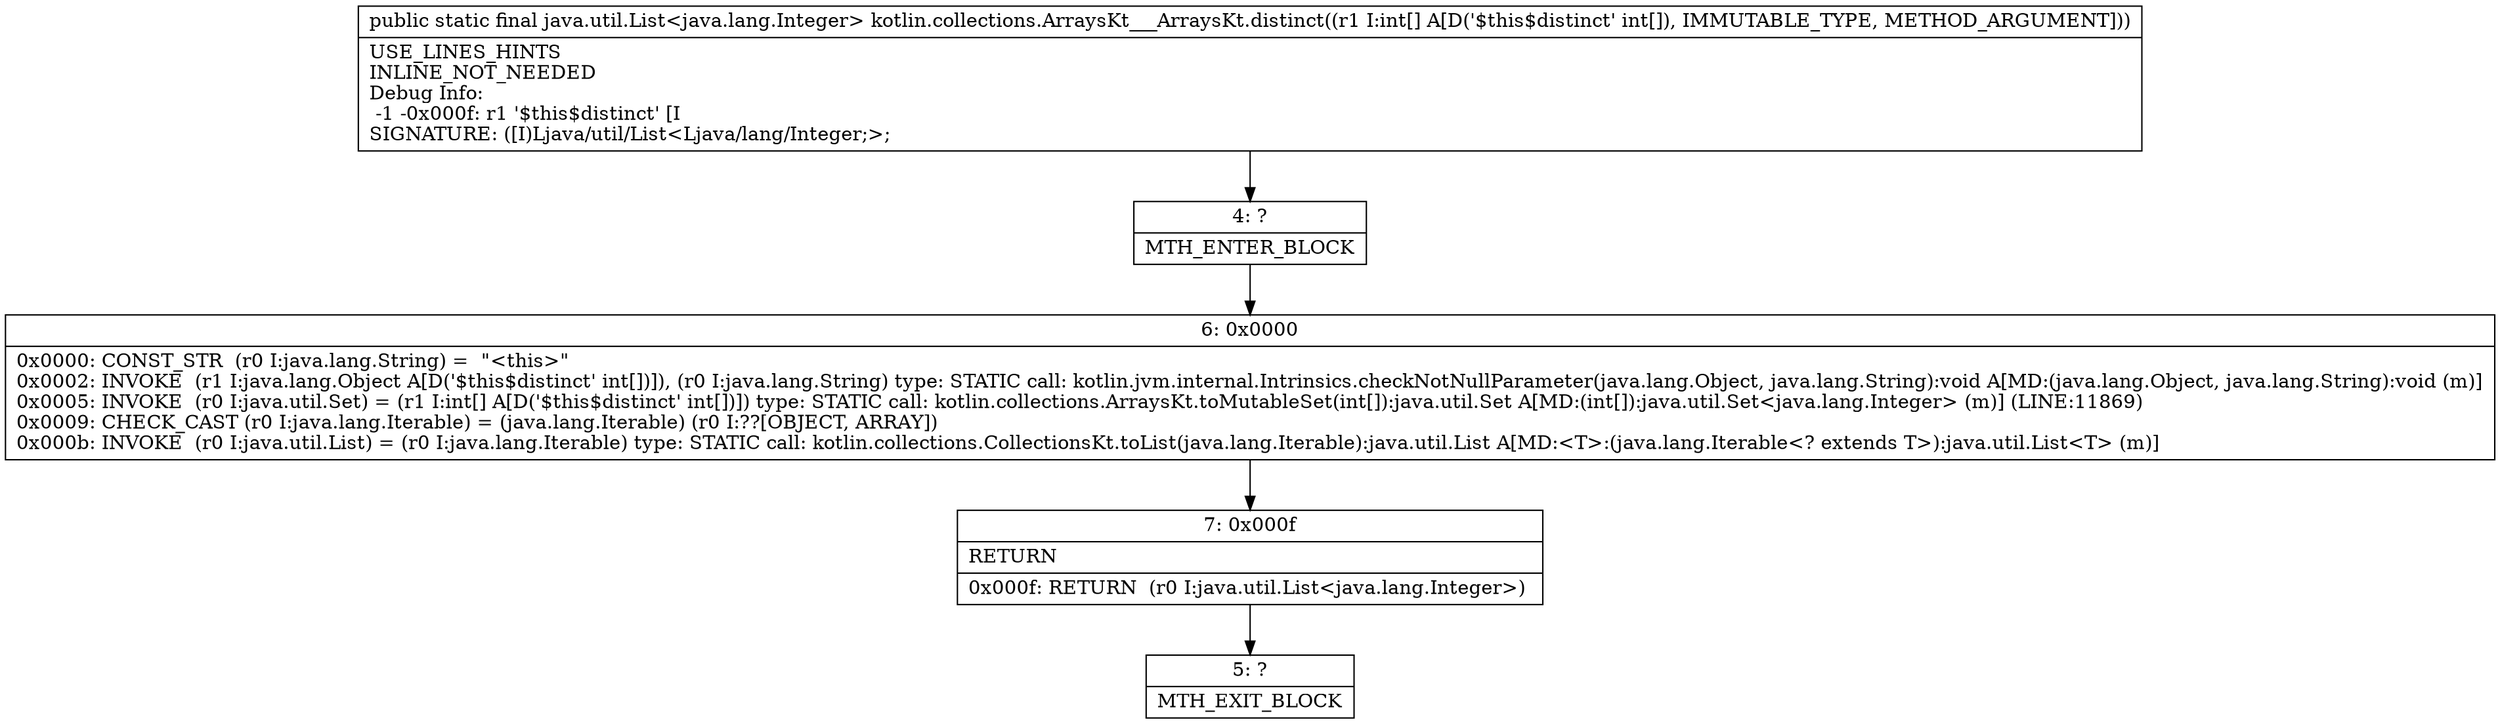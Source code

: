 digraph "CFG forkotlin.collections.ArraysKt___ArraysKt.distinct([I)Ljava\/util\/List;" {
Node_4 [shape=record,label="{4\:\ ?|MTH_ENTER_BLOCK\l}"];
Node_6 [shape=record,label="{6\:\ 0x0000|0x0000: CONST_STR  (r0 I:java.lang.String) =  \"\<this\>\" \l0x0002: INVOKE  (r1 I:java.lang.Object A[D('$this$distinct' int[])]), (r0 I:java.lang.String) type: STATIC call: kotlin.jvm.internal.Intrinsics.checkNotNullParameter(java.lang.Object, java.lang.String):void A[MD:(java.lang.Object, java.lang.String):void (m)]\l0x0005: INVOKE  (r0 I:java.util.Set) = (r1 I:int[] A[D('$this$distinct' int[])]) type: STATIC call: kotlin.collections.ArraysKt.toMutableSet(int[]):java.util.Set A[MD:(int[]):java.util.Set\<java.lang.Integer\> (m)] (LINE:11869)\l0x0009: CHECK_CAST (r0 I:java.lang.Iterable) = (java.lang.Iterable) (r0 I:??[OBJECT, ARRAY]) \l0x000b: INVOKE  (r0 I:java.util.List) = (r0 I:java.lang.Iterable) type: STATIC call: kotlin.collections.CollectionsKt.toList(java.lang.Iterable):java.util.List A[MD:\<T\>:(java.lang.Iterable\<? extends T\>):java.util.List\<T\> (m)]\l}"];
Node_7 [shape=record,label="{7\:\ 0x000f|RETURN\l|0x000f: RETURN  (r0 I:java.util.List\<java.lang.Integer\>) \l}"];
Node_5 [shape=record,label="{5\:\ ?|MTH_EXIT_BLOCK\l}"];
MethodNode[shape=record,label="{public static final java.util.List\<java.lang.Integer\> kotlin.collections.ArraysKt___ArraysKt.distinct((r1 I:int[] A[D('$this$distinct' int[]), IMMUTABLE_TYPE, METHOD_ARGUMENT]))  | USE_LINES_HINTS\lINLINE_NOT_NEEDED\lDebug Info:\l  \-1 \-0x000f: r1 '$this$distinct' [I\lSIGNATURE: ([I)Ljava\/util\/List\<Ljava\/lang\/Integer;\>;\l}"];
MethodNode -> Node_4;Node_4 -> Node_6;
Node_6 -> Node_7;
Node_7 -> Node_5;
}

